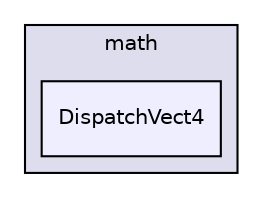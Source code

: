digraph "shaderComp/printers/math/DispatchVect4" {
  compound=true
  node [ fontsize="10", fontname="Helvetica"];
  edge [ labelfontsize="10", labelfontname="Helvetica"];
  subgraph clusterdir_39eb4419e4bca65043109219ed7b6dd1 {
    graph [ bgcolor="#ddddee", pencolor="black", label="math" fontname="Helvetica", fontsize="10", URL="dir_39eb4419e4bca65043109219ed7b6dd1.html"]
  dir_6004827881ff567026a8a88fbe4f93c7 [shape=box, label="DispatchVect4", style="filled", fillcolor="#eeeeff", pencolor="black", URL="dir_6004827881ff567026a8a88fbe4f93c7.html"];
  }
}
